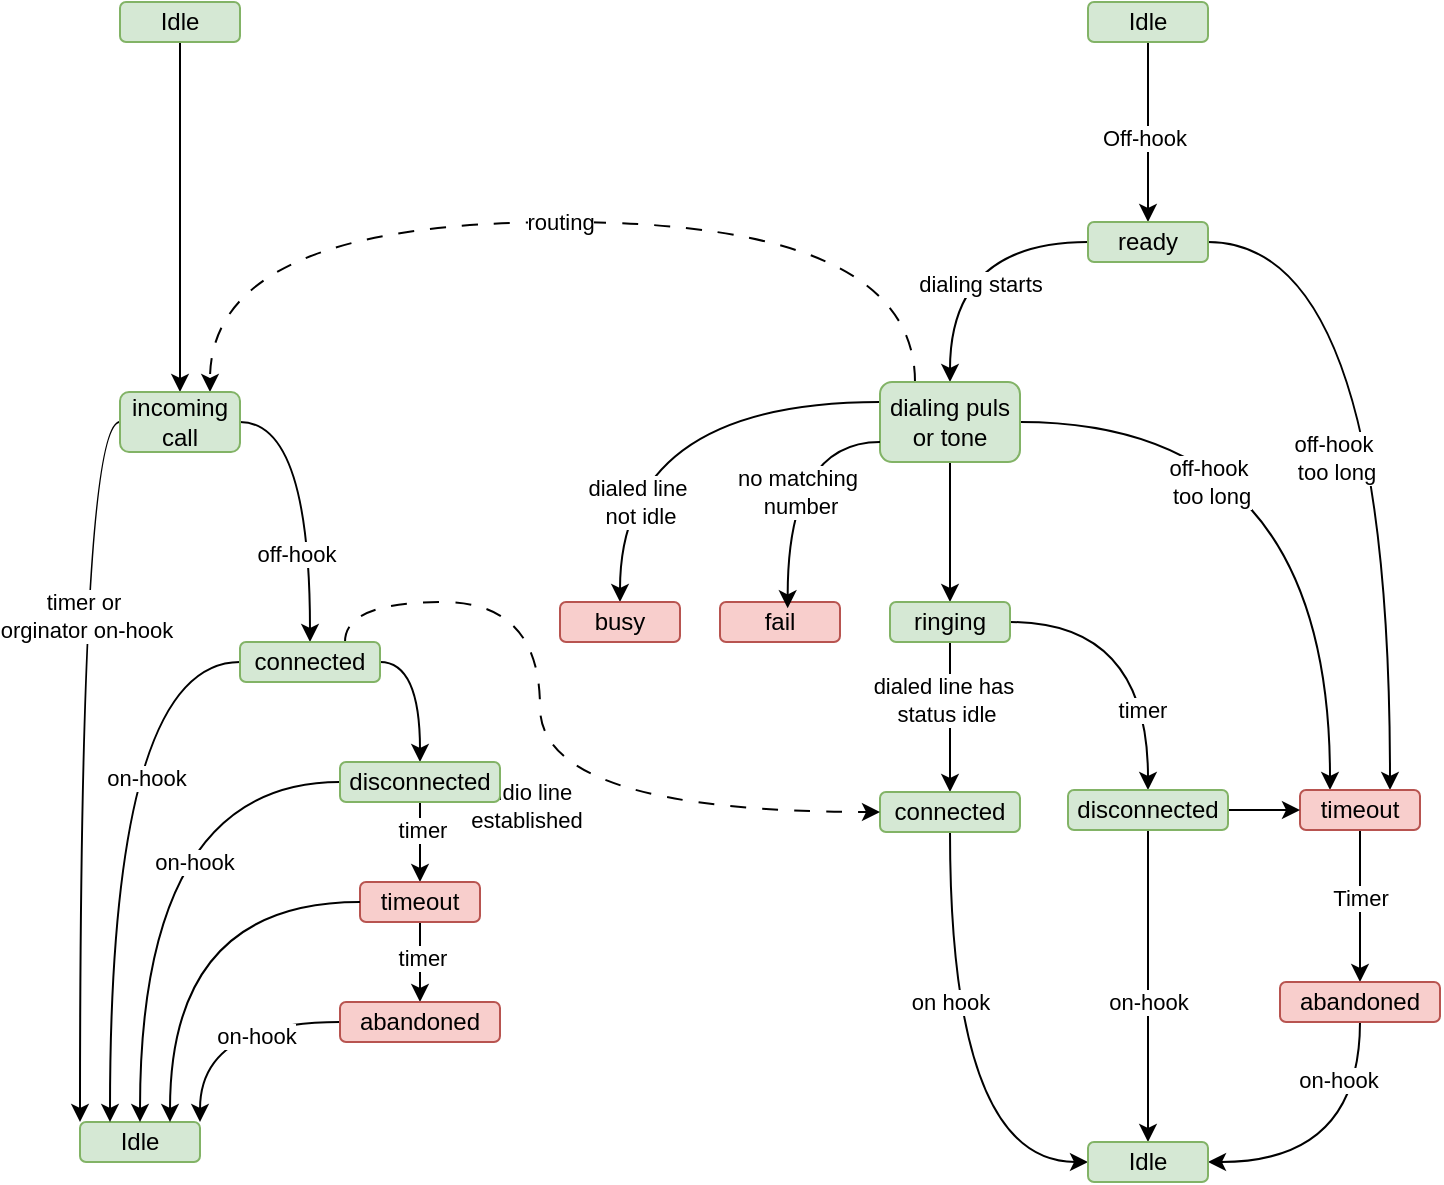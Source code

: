 <mxfile version="24.7.7">
  <diagram name="Sida-1" id="S5pKBoL1bsgIUDStqbfe">
    <mxGraphModel dx="2893" dy="1117" grid="1" gridSize="10" guides="1" tooltips="1" connect="1" arrows="1" fold="1" page="1" pageScale="1" pageWidth="827" pageHeight="1169" math="0" shadow="0">
      <root>
        <mxCell id="0" />
        <mxCell id="1" parent="0" />
        <mxCell id="lsyRAzRpwurkiqTD15_6-5" style="edgeStyle=none;rounded=0;orthogonalLoop=1;jettySize=auto;html=1;exitX=0.5;exitY=1;exitDx=0;exitDy=0;entryX=0.5;entryY=0;entryDx=0;entryDy=0;" edge="1" parent="1" source="lsyRAzRpwurkiqTD15_6-1" target="lsyRAzRpwurkiqTD15_6-2">
          <mxGeometry relative="1" as="geometry" />
        </mxCell>
        <mxCell id="lsyRAzRpwurkiqTD15_6-6" value="Off-hook" style="edgeLabel;html=1;align=center;verticalAlign=middle;resizable=0;points=[];" vertex="1" connectable="0" parent="lsyRAzRpwurkiqTD15_6-5">
          <mxGeometry x="0.053" y="-2" relative="1" as="geometry">
            <mxPoint as="offset" />
          </mxGeometry>
        </mxCell>
        <mxCell id="lsyRAzRpwurkiqTD15_6-1" value="Idle" style="rounded=1;whiteSpace=wrap;html=1;fillColor=#d5e8d4;strokeColor=#82b366;" vertex="1" parent="1">
          <mxGeometry x="384" y="180" width="60" height="20" as="geometry" />
        </mxCell>
        <mxCell id="lsyRAzRpwurkiqTD15_6-58" style="edgeStyle=orthogonalEdgeStyle;curved=1;rounded=0;orthogonalLoop=1;jettySize=auto;html=1;exitX=1;exitY=0.5;exitDx=0;exitDy=0;entryX=0.75;entryY=0;entryDx=0;entryDy=0;" edge="1" parent="1" source="lsyRAzRpwurkiqTD15_6-2" target="lsyRAzRpwurkiqTD15_6-11">
          <mxGeometry relative="1" as="geometry" />
        </mxCell>
        <mxCell id="lsyRAzRpwurkiqTD15_6-59" value="off-hook&amp;nbsp;&lt;div&gt;too long&lt;/div&gt;" style="edgeLabel;html=1;align=center;verticalAlign=middle;resizable=0;points=[];" vertex="1" connectable="0" parent="lsyRAzRpwurkiqTD15_6-58">
          <mxGeometry x="0.087" y="-27" relative="1" as="geometry">
            <mxPoint as="offset" />
          </mxGeometry>
        </mxCell>
        <mxCell id="lsyRAzRpwurkiqTD15_6-62" style="edgeStyle=orthogonalEdgeStyle;curved=1;rounded=0;orthogonalLoop=1;jettySize=auto;html=1;exitX=0;exitY=0.5;exitDx=0;exitDy=0;" edge="1" parent="1" source="lsyRAzRpwurkiqTD15_6-2" target="lsyRAzRpwurkiqTD15_6-7">
          <mxGeometry relative="1" as="geometry" />
        </mxCell>
        <mxCell id="lsyRAzRpwurkiqTD15_6-63" value="dialing starts" style="edgeLabel;html=1;align=center;verticalAlign=middle;resizable=0;points=[];" vertex="1" connectable="0" parent="lsyRAzRpwurkiqTD15_6-62">
          <mxGeometry x="-0.226" y="21" relative="1" as="geometry">
            <mxPoint as="offset" />
          </mxGeometry>
        </mxCell>
        <mxCell id="lsyRAzRpwurkiqTD15_6-2" value="ready" style="rounded=1;whiteSpace=wrap;html=1;fillColor=#d5e8d4;strokeColor=#82b366;" vertex="1" parent="1">
          <mxGeometry x="384" y="290" width="60" height="20" as="geometry" />
        </mxCell>
        <mxCell id="lsyRAzRpwurkiqTD15_6-19" style="edgeStyle=orthogonalEdgeStyle;curved=1;rounded=0;orthogonalLoop=1;jettySize=auto;html=1;exitX=0;exitY=0.25;exitDx=0;exitDy=0;entryX=0.5;entryY=0;entryDx=0;entryDy=0;" edge="1" parent="1" source="lsyRAzRpwurkiqTD15_6-7" target="lsyRAzRpwurkiqTD15_6-20">
          <mxGeometry relative="1" as="geometry">
            <mxPoint x="130" y="480" as="targetPoint" />
          </mxGeometry>
        </mxCell>
        <mxCell id="lsyRAzRpwurkiqTD15_6-35" value="dialed line&amp;nbsp;&lt;div&gt;not idle&lt;/div&gt;" style="edgeLabel;html=1;align=center;verticalAlign=middle;resizable=0;points=[];" vertex="1" connectable="0" parent="lsyRAzRpwurkiqTD15_6-19">
          <mxGeometry x="-0.17" y="-4" relative="1" as="geometry">
            <mxPoint x="-25" y="54" as="offset" />
          </mxGeometry>
        </mxCell>
        <mxCell id="lsyRAzRpwurkiqTD15_6-43" style="edgeStyle=orthogonalEdgeStyle;curved=1;rounded=0;orthogonalLoop=1;jettySize=auto;html=1;exitX=0.5;exitY=1;exitDx=0;exitDy=0;entryX=0.5;entryY=0;entryDx=0;entryDy=0;" edge="1" parent="1" source="lsyRAzRpwurkiqTD15_6-7" target="lsyRAzRpwurkiqTD15_6-22">
          <mxGeometry relative="1" as="geometry" />
        </mxCell>
        <mxCell id="lsyRAzRpwurkiqTD15_6-44" style="edgeStyle=orthogonalEdgeStyle;curved=1;rounded=0;orthogonalLoop=1;jettySize=auto;html=1;exitX=1;exitY=0.5;exitDx=0;exitDy=0;entryX=0.25;entryY=0;entryDx=0;entryDy=0;" edge="1" parent="1" source="lsyRAzRpwurkiqTD15_6-7" target="lsyRAzRpwurkiqTD15_6-11">
          <mxGeometry relative="1" as="geometry" />
        </mxCell>
        <mxCell id="lsyRAzRpwurkiqTD15_6-45" value="off-hook&lt;div&gt;&amp;nbsp;too long&lt;/div&gt;" style="edgeLabel;html=1;align=center;verticalAlign=middle;resizable=0;points=[];" vertex="1" connectable="0" parent="lsyRAzRpwurkiqTD15_6-44">
          <mxGeometry x="-0.127" y="-3" relative="1" as="geometry">
            <mxPoint x="-54" y="27" as="offset" />
          </mxGeometry>
        </mxCell>
        <mxCell id="lsyRAzRpwurkiqTD15_6-102" style="edgeStyle=orthogonalEdgeStyle;curved=1;rounded=0;orthogonalLoop=1;jettySize=auto;html=1;exitX=0.25;exitY=0;exitDx=0;exitDy=0;entryX=0.75;entryY=0;entryDx=0;entryDy=0;dashed=1;dashPattern=8 8;" edge="1" parent="1" source="lsyRAzRpwurkiqTD15_6-7" target="lsyRAzRpwurkiqTD15_6-69">
          <mxGeometry relative="1" as="geometry">
            <Array as="points">
              <mxPoint x="297" y="290" />
              <mxPoint x="-55" y="290" />
            </Array>
          </mxGeometry>
        </mxCell>
        <mxCell id="lsyRAzRpwurkiqTD15_6-103" value="routing" style="edgeLabel;html=1;align=center;verticalAlign=middle;resizable=0;points=[];" vertex="1" connectable="0" parent="lsyRAzRpwurkiqTD15_6-102">
          <mxGeometry x="0.105" y="2" relative="1" as="geometry">
            <mxPoint x="28" y="-2" as="offset" />
          </mxGeometry>
        </mxCell>
        <mxCell id="lsyRAzRpwurkiqTD15_6-7" value="dialing puls or tone" style="rounded=1;whiteSpace=wrap;html=1;fillColor=#d5e8d4;strokeColor=#82b366;" vertex="1" parent="1">
          <mxGeometry x="280" y="370" width="70" height="40" as="geometry" />
        </mxCell>
        <mxCell id="lsyRAzRpwurkiqTD15_6-48" style="edgeStyle=orthogonalEdgeStyle;curved=1;rounded=0;orthogonalLoop=1;jettySize=auto;html=1;exitX=0.5;exitY=1;exitDx=0;exitDy=0;entryX=0.5;entryY=0;entryDx=0;entryDy=0;" edge="1" parent="1" source="lsyRAzRpwurkiqTD15_6-11" target="lsyRAzRpwurkiqTD15_6-47">
          <mxGeometry relative="1" as="geometry" />
        </mxCell>
        <mxCell id="lsyRAzRpwurkiqTD15_6-49" value="Timer" style="edgeLabel;html=1;align=center;verticalAlign=middle;resizable=0;points=[];" vertex="1" connectable="0" parent="lsyRAzRpwurkiqTD15_6-48">
          <mxGeometry x="-0.103" relative="1" as="geometry">
            <mxPoint as="offset" />
          </mxGeometry>
        </mxCell>
        <mxCell id="lsyRAzRpwurkiqTD15_6-11" value="timeout" style="rounded=1;whiteSpace=wrap;html=1;fillColor=#f8cecc;strokeColor=#b85450;" vertex="1" parent="1">
          <mxGeometry x="490" y="574" width="60" height="20" as="geometry" />
        </mxCell>
        <mxCell id="lsyRAzRpwurkiqTD15_6-20" value="busy" style="rounded=1;whiteSpace=wrap;html=1;fillColor=#f8cecc;strokeColor=#b85450;" vertex="1" parent="1">
          <mxGeometry x="120" y="480" width="60" height="20" as="geometry" />
        </mxCell>
        <mxCell id="lsyRAzRpwurkiqTD15_6-21" value="fail" style="rounded=1;whiteSpace=wrap;html=1;fillColor=#f8cecc;strokeColor=#b85450;" vertex="1" parent="1">
          <mxGeometry x="200" y="480" width="60" height="20" as="geometry" />
        </mxCell>
        <mxCell id="lsyRAzRpwurkiqTD15_6-25" style="edgeStyle=none;rounded=0;orthogonalLoop=1;jettySize=auto;html=1;exitX=0.5;exitY=1;exitDx=0;exitDy=0;entryX=0.5;entryY=0;entryDx=0;entryDy=0;" edge="1" parent="1" source="lsyRAzRpwurkiqTD15_6-22" target="lsyRAzRpwurkiqTD15_6-23">
          <mxGeometry relative="1" as="geometry" />
        </mxCell>
        <mxCell id="lsyRAzRpwurkiqTD15_6-38" value="dialed line has&amp;nbsp;&lt;div&gt;status idle&lt;/div&gt;" style="edgeLabel;html=1;align=center;verticalAlign=middle;resizable=0;points=[];" vertex="1" connectable="0" parent="lsyRAzRpwurkiqTD15_6-25">
          <mxGeometry x="-0.231" y="-2" relative="1" as="geometry">
            <mxPoint as="offset" />
          </mxGeometry>
        </mxCell>
        <mxCell id="lsyRAzRpwurkiqTD15_6-41" style="edgeStyle=orthogonalEdgeStyle;curved=1;rounded=0;orthogonalLoop=1;jettySize=auto;html=1;exitX=1;exitY=0.5;exitDx=0;exitDy=0;entryX=0.5;entryY=0;entryDx=0;entryDy=0;" edge="1" parent="1" source="lsyRAzRpwurkiqTD15_6-22" target="lsyRAzRpwurkiqTD15_6-28">
          <mxGeometry relative="1" as="geometry" />
        </mxCell>
        <mxCell id="lsyRAzRpwurkiqTD15_6-42" value="timer" style="edgeLabel;html=1;align=center;verticalAlign=middle;resizable=0;points=[];" vertex="1" connectable="0" parent="lsyRAzRpwurkiqTD15_6-41">
          <mxGeometry x="0.479" y="-3" relative="1" as="geometry">
            <mxPoint as="offset" />
          </mxGeometry>
        </mxCell>
        <mxCell id="lsyRAzRpwurkiqTD15_6-22" value="ringing" style="rounded=1;whiteSpace=wrap;html=1;fillColor=#d5e8d4;strokeColor=#82b366;" vertex="1" parent="1">
          <mxGeometry x="285" y="480" width="60" height="20" as="geometry" />
        </mxCell>
        <mxCell id="lsyRAzRpwurkiqTD15_6-56" style="edgeStyle=orthogonalEdgeStyle;curved=1;rounded=0;orthogonalLoop=1;jettySize=auto;html=1;exitX=0.5;exitY=1;exitDx=0;exitDy=0;entryX=0;entryY=0.5;entryDx=0;entryDy=0;" edge="1" parent="1" source="lsyRAzRpwurkiqTD15_6-23" target="lsyRAzRpwurkiqTD15_6-50">
          <mxGeometry relative="1" as="geometry" />
        </mxCell>
        <mxCell id="lsyRAzRpwurkiqTD15_6-57" value="on hook" style="edgeLabel;html=1;align=center;verticalAlign=middle;resizable=0;points=[];" vertex="1" connectable="0" parent="lsyRAzRpwurkiqTD15_6-56">
          <mxGeometry x="-0.059" y="1" relative="1" as="geometry">
            <mxPoint x="-1" y="-25" as="offset" />
          </mxGeometry>
        </mxCell>
        <mxCell id="lsyRAzRpwurkiqTD15_6-23" value="connected" style="rounded=1;whiteSpace=wrap;html=1;fillColor=#d5e8d4;strokeColor=#82b366;" vertex="1" parent="1">
          <mxGeometry x="280" y="575" width="70" height="20" as="geometry" />
        </mxCell>
        <mxCell id="lsyRAzRpwurkiqTD15_6-27" style="edgeStyle=orthogonalEdgeStyle;curved=1;rounded=0;orthogonalLoop=1;jettySize=auto;html=1;exitX=0;exitY=0.75;exitDx=0;exitDy=0;entryX=0.564;entryY=0.157;entryDx=0;entryDy=0;entryPerimeter=0;" edge="1" parent="1" source="lsyRAzRpwurkiqTD15_6-7" target="lsyRAzRpwurkiqTD15_6-21">
          <mxGeometry relative="1" as="geometry" />
        </mxCell>
        <mxCell id="lsyRAzRpwurkiqTD15_6-36" value="no matching&amp;nbsp;&lt;div&gt;number&lt;/div&gt;" style="edgeLabel;html=1;align=center;verticalAlign=middle;resizable=0;points=[];" vertex="1" connectable="0" parent="lsyRAzRpwurkiqTD15_6-27">
          <mxGeometry x="-0.075" y="-1" relative="1" as="geometry">
            <mxPoint x="7" y="11" as="offset" />
          </mxGeometry>
        </mxCell>
        <mxCell id="lsyRAzRpwurkiqTD15_6-46" style="edgeStyle=orthogonalEdgeStyle;curved=1;rounded=0;orthogonalLoop=1;jettySize=auto;html=1;exitX=1;exitY=0.5;exitDx=0;exitDy=0;entryX=0;entryY=0.5;entryDx=0;entryDy=0;" edge="1" parent="1" source="lsyRAzRpwurkiqTD15_6-28" target="lsyRAzRpwurkiqTD15_6-11">
          <mxGeometry relative="1" as="geometry" />
        </mxCell>
        <mxCell id="lsyRAzRpwurkiqTD15_6-54" style="edgeStyle=orthogonalEdgeStyle;curved=1;rounded=0;orthogonalLoop=1;jettySize=auto;html=1;exitX=0.5;exitY=1;exitDx=0;exitDy=0;entryX=0.5;entryY=0;entryDx=0;entryDy=0;" edge="1" parent="1" source="lsyRAzRpwurkiqTD15_6-28" target="lsyRAzRpwurkiqTD15_6-50">
          <mxGeometry relative="1" as="geometry" />
        </mxCell>
        <mxCell id="lsyRAzRpwurkiqTD15_6-55" value="on-hook" style="edgeLabel;html=1;align=center;verticalAlign=middle;resizable=0;points=[];" vertex="1" connectable="0" parent="lsyRAzRpwurkiqTD15_6-54">
          <mxGeometry x="-0.108" y="-12" relative="1" as="geometry">
            <mxPoint x="12" y="16" as="offset" />
          </mxGeometry>
        </mxCell>
        <mxCell id="lsyRAzRpwurkiqTD15_6-28" value="disconnected" style="rounded=1;whiteSpace=wrap;html=1;fillColor=#d5e8d4;strokeColor=#82b366;" vertex="1" parent="1">
          <mxGeometry x="374" y="574" width="80" height="20" as="geometry" />
        </mxCell>
        <mxCell id="lsyRAzRpwurkiqTD15_6-52" style="edgeStyle=orthogonalEdgeStyle;curved=1;rounded=0;orthogonalLoop=1;jettySize=auto;html=1;exitX=0.5;exitY=1;exitDx=0;exitDy=0;entryX=1;entryY=0.5;entryDx=0;entryDy=0;" edge="1" parent="1" source="lsyRAzRpwurkiqTD15_6-47" target="lsyRAzRpwurkiqTD15_6-50">
          <mxGeometry relative="1" as="geometry">
            <mxPoint x="450.0" y="920" as="targetPoint" />
          </mxGeometry>
        </mxCell>
        <mxCell id="lsyRAzRpwurkiqTD15_6-53" value="on-hook" style="edgeLabel;html=1;align=center;verticalAlign=middle;resizable=0;points=[];" vertex="1" connectable="0" parent="lsyRAzRpwurkiqTD15_6-52">
          <mxGeometry x="0.117" y="-41" relative="1" as="geometry">
            <mxPoint as="offset" />
          </mxGeometry>
        </mxCell>
        <mxCell id="lsyRAzRpwurkiqTD15_6-47" value="abandoned" style="rounded=1;whiteSpace=wrap;html=1;fillColor=#f8cecc;strokeColor=#b85450;" vertex="1" parent="1">
          <mxGeometry x="480" y="670" width="80" height="20" as="geometry" />
        </mxCell>
        <mxCell id="lsyRAzRpwurkiqTD15_6-50" value="Idle" style="rounded=1;whiteSpace=wrap;html=1;fillColor=#d5e8d4;strokeColor=#82b366;" vertex="1" parent="1">
          <mxGeometry x="384" y="750" width="60" height="20" as="geometry" />
        </mxCell>
        <mxCell id="lsyRAzRpwurkiqTD15_6-72" style="edgeStyle=orthogonalEdgeStyle;curved=1;rounded=0;orthogonalLoop=1;jettySize=auto;html=1;exitX=0.5;exitY=1;exitDx=0;exitDy=0;entryX=0.5;entryY=0;entryDx=0;entryDy=0;" edge="1" parent="1" source="lsyRAzRpwurkiqTD15_6-68" target="lsyRAzRpwurkiqTD15_6-69">
          <mxGeometry relative="1" as="geometry" />
        </mxCell>
        <mxCell id="lsyRAzRpwurkiqTD15_6-68" value="Idle" style="rounded=1;whiteSpace=wrap;html=1;fillColor=#d5e8d4;strokeColor=#82b366;" vertex="1" parent="1">
          <mxGeometry x="-100" y="180" width="60" height="20" as="geometry" />
        </mxCell>
        <mxCell id="lsyRAzRpwurkiqTD15_6-76" style="edgeStyle=orthogonalEdgeStyle;curved=1;rounded=0;orthogonalLoop=1;jettySize=auto;html=1;exitX=1;exitY=0.5;exitDx=0;exitDy=0;entryX=0.5;entryY=0;entryDx=0;entryDy=0;" edge="1" parent="1" source="lsyRAzRpwurkiqTD15_6-69" target="lsyRAzRpwurkiqTD15_6-75">
          <mxGeometry relative="1" as="geometry" />
        </mxCell>
        <mxCell id="lsyRAzRpwurkiqTD15_6-77" value="off-hook" style="edgeLabel;html=1;align=center;verticalAlign=middle;resizable=0;points=[];" vertex="1" connectable="0" parent="lsyRAzRpwurkiqTD15_6-76">
          <mxGeometry x="0.387" y="-7" relative="1" as="geometry">
            <mxPoint as="offset" />
          </mxGeometry>
        </mxCell>
        <mxCell id="lsyRAzRpwurkiqTD15_6-82" style="edgeStyle=orthogonalEdgeStyle;curved=1;rounded=0;orthogonalLoop=1;jettySize=auto;html=1;exitX=0;exitY=0.5;exitDx=0;exitDy=0;entryX=0;entryY=0;entryDx=0;entryDy=0;" edge="1" parent="1" source="lsyRAzRpwurkiqTD15_6-69" target="lsyRAzRpwurkiqTD15_6-74">
          <mxGeometry relative="1" as="geometry" />
        </mxCell>
        <mxCell id="lsyRAzRpwurkiqTD15_6-88" value="timer or&amp;nbsp;&lt;div&gt;orginator on-hook&lt;/div&gt;" style="edgeLabel;html=1;align=center;verticalAlign=middle;resizable=0;points=[];" vertex="1" connectable="0" parent="lsyRAzRpwurkiqTD15_6-82">
          <mxGeometry x="-0.371" y="3" relative="1" as="geometry">
            <mxPoint as="offset" />
          </mxGeometry>
        </mxCell>
        <mxCell id="lsyRAzRpwurkiqTD15_6-69" value="incoming call" style="rounded=1;whiteSpace=wrap;html=1;fillColor=#d5e8d4;strokeColor=#82b366;" vertex="1" parent="1">
          <mxGeometry x="-100" y="375" width="60" height="30" as="geometry" />
        </mxCell>
        <mxCell id="lsyRAzRpwurkiqTD15_6-74" value="Idle" style="rounded=1;whiteSpace=wrap;html=1;fillColor=#d5e8d4;strokeColor=#82b366;" vertex="1" parent="1">
          <mxGeometry x="-120" y="740" width="60" height="20" as="geometry" />
        </mxCell>
        <mxCell id="lsyRAzRpwurkiqTD15_6-80" style="edgeStyle=orthogonalEdgeStyle;curved=1;rounded=0;orthogonalLoop=1;jettySize=auto;html=1;exitX=1;exitY=0.5;exitDx=0;exitDy=0;entryX=0.5;entryY=0;entryDx=0;entryDy=0;" edge="1" parent="1" source="lsyRAzRpwurkiqTD15_6-75" target="lsyRAzRpwurkiqTD15_6-78">
          <mxGeometry relative="1" as="geometry" />
        </mxCell>
        <mxCell id="lsyRAzRpwurkiqTD15_6-81" style="edgeStyle=orthogonalEdgeStyle;curved=1;rounded=0;orthogonalLoop=1;jettySize=auto;html=1;exitX=0;exitY=0.5;exitDx=0;exitDy=0;entryX=0.25;entryY=0;entryDx=0;entryDy=0;" edge="1" parent="1" source="lsyRAzRpwurkiqTD15_6-75" target="lsyRAzRpwurkiqTD15_6-74">
          <mxGeometry relative="1" as="geometry" />
        </mxCell>
        <mxCell id="lsyRAzRpwurkiqTD15_6-89" value="on-hook" style="edgeLabel;html=1;align=center;verticalAlign=middle;resizable=0;points=[];" vertex="1" connectable="0" parent="lsyRAzRpwurkiqTD15_6-81">
          <mxGeometry x="-0.165" y="18" relative="1" as="geometry">
            <mxPoint as="offset" />
          </mxGeometry>
        </mxCell>
        <mxCell id="lsyRAzRpwurkiqTD15_6-99" style="edgeStyle=orthogonalEdgeStyle;curved=1;rounded=0;orthogonalLoop=1;jettySize=auto;html=1;exitX=0.75;exitY=0;exitDx=0;exitDy=0;entryX=0;entryY=0.5;entryDx=0;entryDy=0;dashed=1;dashPattern=8 8;" edge="1" parent="1" source="lsyRAzRpwurkiqTD15_6-75" target="lsyRAzRpwurkiqTD15_6-23">
          <mxGeometry relative="1" as="geometry">
            <Array as="points">
              <mxPoint x="13" y="480" />
              <mxPoint x="110" y="480" />
              <mxPoint x="110" y="585" />
            </Array>
          </mxGeometry>
        </mxCell>
        <mxCell id="lsyRAzRpwurkiqTD15_6-100" value="Audio line&amp;nbsp;&lt;div&gt;established&lt;/div&gt;" style="edgeLabel;html=1;align=center;verticalAlign=middle;resizable=0;points=[];" vertex="1" connectable="0" parent="lsyRAzRpwurkiqTD15_6-99">
          <mxGeometry x="0.115" y="-7" relative="1" as="geometry">
            <mxPoint as="offset" />
          </mxGeometry>
        </mxCell>
        <mxCell id="lsyRAzRpwurkiqTD15_6-75" value="connected" style="rounded=1;whiteSpace=wrap;html=1;fillColor=#d5e8d4;strokeColor=#82b366;" vertex="1" parent="1">
          <mxGeometry x="-40" y="500" width="70" height="20" as="geometry" />
        </mxCell>
        <mxCell id="lsyRAzRpwurkiqTD15_6-83" style="edgeStyle=orthogonalEdgeStyle;curved=1;rounded=0;orthogonalLoop=1;jettySize=auto;html=1;exitX=0;exitY=0.5;exitDx=0;exitDy=0;entryX=0.5;entryY=0;entryDx=0;entryDy=0;" edge="1" parent="1" source="lsyRAzRpwurkiqTD15_6-78" target="lsyRAzRpwurkiqTD15_6-74">
          <mxGeometry relative="1" as="geometry" />
        </mxCell>
        <mxCell id="lsyRAzRpwurkiqTD15_6-90" value="on-hook" style="edgeLabel;html=1;align=center;verticalAlign=middle;resizable=0;points=[];" vertex="1" connectable="0" parent="lsyRAzRpwurkiqTD15_6-83">
          <mxGeometry x="0.032" y="27" relative="1" as="geometry">
            <mxPoint as="offset" />
          </mxGeometry>
        </mxCell>
        <mxCell id="lsyRAzRpwurkiqTD15_6-87" style="edgeStyle=orthogonalEdgeStyle;curved=1;rounded=0;orthogonalLoop=1;jettySize=auto;html=1;exitX=0.5;exitY=1;exitDx=0;exitDy=0;entryX=0.5;entryY=0;entryDx=0;entryDy=0;" edge="1" parent="1" source="lsyRAzRpwurkiqTD15_6-78" target="lsyRAzRpwurkiqTD15_6-85">
          <mxGeometry relative="1" as="geometry" />
        </mxCell>
        <mxCell id="lsyRAzRpwurkiqTD15_6-96" value="timer" style="edgeLabel;html=1;align=center;verticalAlign=middle;resizable=0;points=[];" vertex="1" connectable="0" parent="lsyRAzRpwurkiqTD15_6-87">
          <mxGeometry x="-0.33" y="1" relative="1" as="geometry">
            <mxPoint as="offset" />
          </mxGeometry>
        </mxCell>
        <mxCell id="lsyRAzRpwurkiqTD15_6-78" value="disconnected" style="rounded=1;whiteSpace=wrap;html=1;fillColor=#d5e8d4;strokeColor=#82b366;" vertex="1" parent="1">
          <mxGeometry x="10" y="560" width="80" height="20" as="geometry" />
        </mxCell>
        <mxCell id="lsyRAzRpwurkiqTD15_6-95" style="edgeStyle=orthogonalEdgeStyle;curved=1;rounded=0;orthogonalLoop=1;jettySize=auto;html=1;exitX=0.5;exitY=1;exitDx=0;exitDy=0;entryX=0.5;entryY=0;entryDx=0;entryDy=0;" edge="1" parent="1" source="lsyRAzRpwurkiqTD15_6-85" target="lsyRAzRpwurkiqTD15_6-93">
          <mxGeometry relative="1" as="geometry" />
        </mxCell>
        <mxCell id="lsyRAzRpwurkiqTD15_6-97" value="timer" style="edgeLabel;html=1;align=center;verticalAlign=middle;resizable=0;points=[];" vertex="1" connectable="0" parent="lsyRAzRpwurkiqTD15_6-95">
          <mxGeometry x="-0.13" y="1" relative="1" as="geometry">
            <mxPoint as="offset" />
          </mxGeometry>
        </mxCell>
        <mxCell id="lsyRAzRpwurkiqTD15_6-85" value="timeout" style="rounded=1;whiteSpace=wrap;html=1;fillColor=#f8cecc;strokeColor=#b85450;" vertex="1" parent="1">
          <mxGeometry x="20" y="620" width="60" height="20" as="geometry" />
        </mxCell>
        <mxCell id="lsyRAzRpwurkiqTD15_6-91" style="edgeStyle=orthogonalEdgeStyle;curved=1;rounded=0;orthogonalLoop=1;jettySize=auto;html=1;exitX=0;exitY=0.5;exitDx=0;exitDy=0;entryX=0.75;entryY=0;entryDx=0;entryDy=0;" edge="1" parent="1" source="lsyRAzRpwurkiqTD15_6-85" target="lsyRAzRpwurkiqTD15_6-74">
          <mxGeometry relative="1" as="geometry" />
        </mxCell>
        <mxCell id="lsyRAzRpwurkiqTD15_6-94" style="edgeStyle=orthogonalEdgeStyle;curved=1;rounded=0;orthogonalLoop=1;jettySize=auto;html=1;exitX=0;exitY=0.5;exitDx=0;exitDy=0;entryX=1;entryY=0;entryDx=0;entryDy=0;" edge="1" parent="1" source="lsyRAzRpwurkiqTD15_6-93" target="lsyRAzRpwurkiqTD15_6-74">
          <mxGeometry relative="1" as="geometry" />
        </mxCell>
        <mxCell id="lsyRAzRpwurkiqTD15_6-98" value="on-hook" style="edgeLabel;html=1;align=center;verticalAlign=middle;resizable=0;points=[];" vertex="1" connectable="0" parent="lsyRAzRpwurkiqTD15_6-94">
          <mxGeometry x="-0.3" y="7" relative="1" as="geometry">
            <mxPoint as="offset" />
          </mxGeometry>
        </mxCell>
        <mxCell id="lsyRAzRpwurkiqTD15_6-93" value="abandoned" style="rounded=1;whiteSpace=wrap;html=1;fillColor=#f8cecc;strokeColor=#b85450;" vertex="1" parent="1">
          <mxGeometry x="10" y="680" width="80" height="20" as="geometry" />
        </mxCell>
      </root>
    </mxGraphModel>
  </diagram>
</mxfile>
